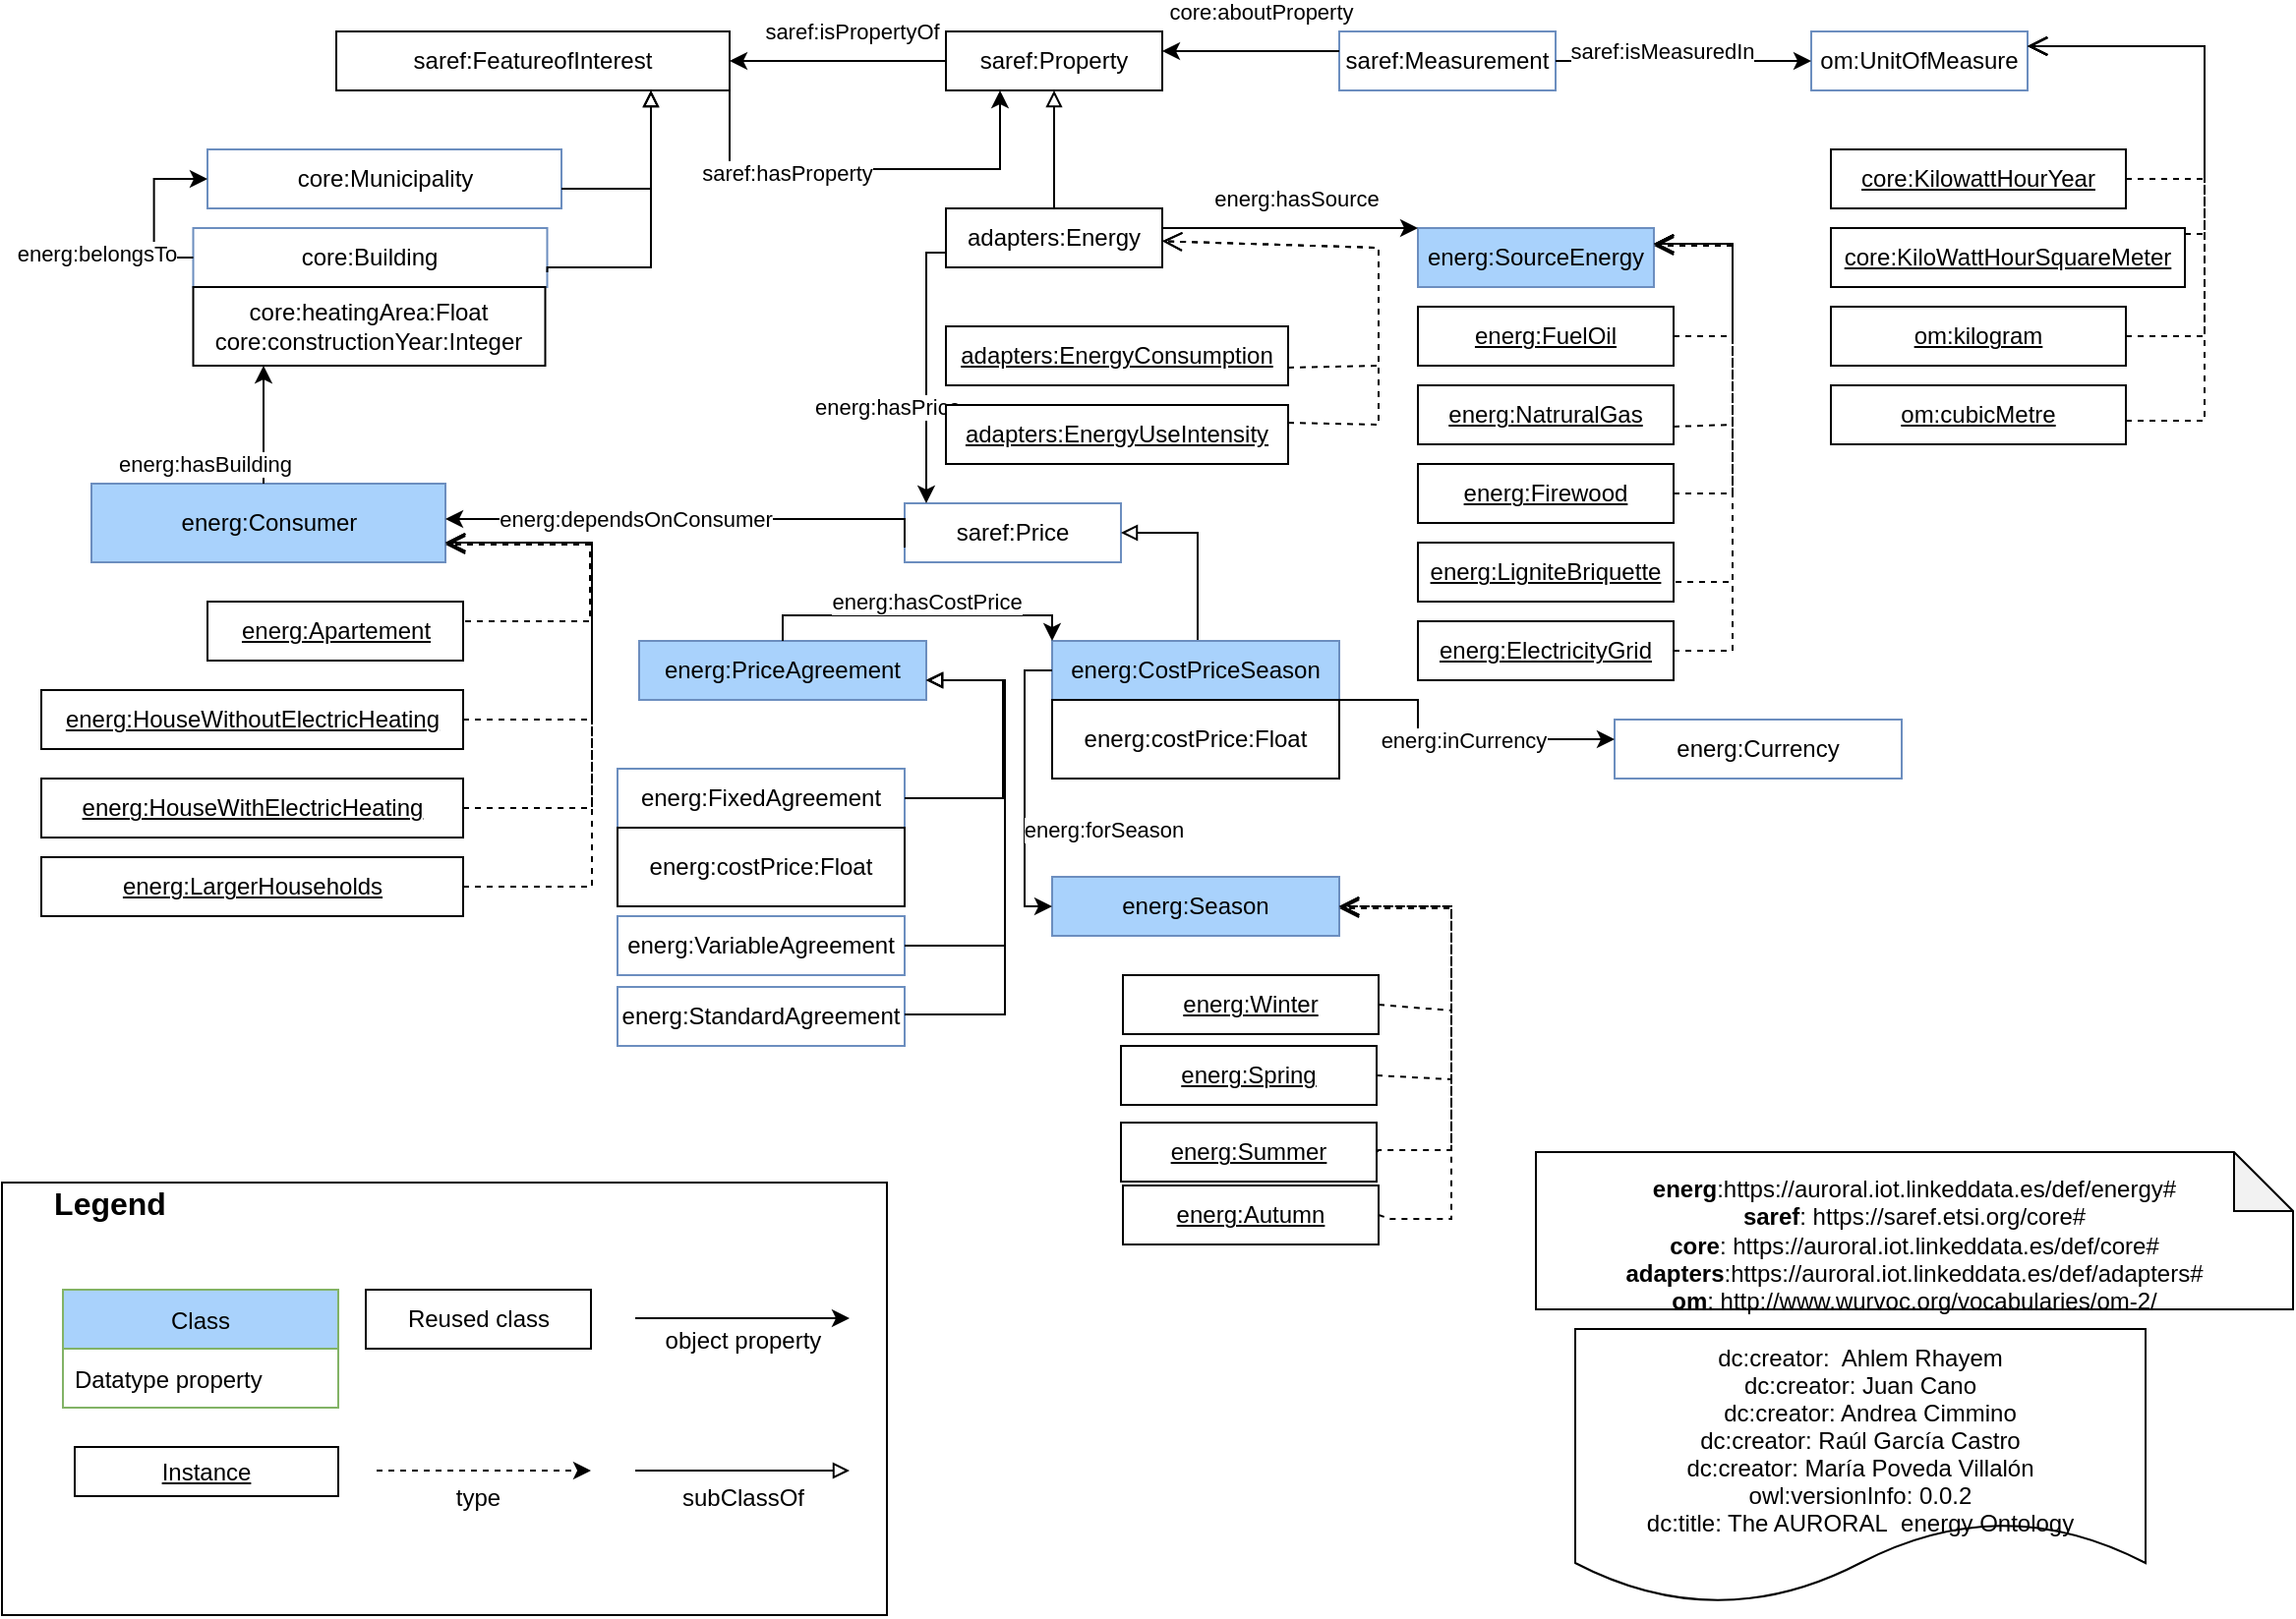 <mxfile version="17.4.2" type="device"><diagram id="x7SGJyMS_2VAvonJNlFj" name="Page-1"><mxGraphModel dx="1342" dy="865" grid="1" gridSize="10" guides="1" tooltips="1" connect="1" arrows="1" fold="1" page="1" pageScale="1" pageWidth="827" pageHeight="1169" math="0" shadow="0"><root><mxCell id="0"/><mxCell id="1" parent="0"/><mxCell id="g0zH96nOjT9wecneinKK-1" value="saref:FeatureofInterest" style="rounded=0;whiteSpace=wrap;html=1;fillColor=#FFFFFF;strokeColor=#000000;" parent="1" vertex="1"><mxGeometry x="260" y="60" width="200" height="30" as="geometry"/></mxCell><mxCell id="g0zH96nOjT9wecneinKK-13" style="edgeStyle=orthogonalEdgeStyle;rounded=0;orthogonalLoop=1;jettySize=auto;html=1;endArrow=classic;endFill=1;entryX=0.25;entryY=1;entryDx=0;entryDy=0;" parent="1" source="g0zH96nOjT9wecneinKK-1" target="jXRsGs3nBoWVNFzLV1JU-29" edge="1"><mxGeometry relative="1" as="geometry"><Array as="points"><mxPoint x="460" y="130"/><mxPoint x="598" y="130"/></Array></mxGeometry></mxCell><mxCell id="5ucOheYLkEhU-QczYXZN-18" value="saref:hasProperty" style="edgeLabel;html=1;align=center;verticalAlign=middle;resizable=0;points=[];" parent="g0zH96nOjT9wecneinKK-13" vertex="1" connectable="0"><mxGeometry x="-0.371" y="-2" relative="1" as="geometry"><mxPoint as="offset"/></mxGeometry></mxCell><mxCell id="g0zH96nOjT9wecneinKK-2" value="adapters:Energy" style="rounded=0;whiteSpace=wrap;html=1;fillColor=#FFFFFF;strokeColor=#000000;" parent="1" vertex="1"><mxGeometry x="570" y="150" width="110" height="30" as="geometry"/></mxCell><mxCell id="g0zH96nOjT9wecneinKK-4" value="core:Municipality" style="rounded=0;whiteSpace=wrap;html=1;fillColor=#FFFFFF;strokeColor=#6c8ebf;" parent="1" vertex="1"><mxGeometry x="194.5" y="120" width="180" height="30" as="geometry"/></mxCell><mxCell id="g0zH96nOjT9wecneinKK-10" style="edgeStyle=orthogonalEdgeStyle;rounded=0;orthogonalLoop=1;jettySize=auto;html=1;endArrow=block;endFill=0;" parent="1" source="g0zH96nOjT9wecneinKK-4" target="g0zH96nOjT9wecneinKK-1" edge="1"><mxGeometry relative="1" as="geometry"><mxPoint x="290" y="295" as="sourcePoint"/><mxPoint x="414" y="240" as="targetPoint"/><Array as="points"><mxPoint x="420" y="140"/></Array></mxGeometry></mxCell><mxCell id="jXRsGs3nBoWVNFzLV1JU-1" value="core:Building" style="rounded=0;whiteSpace=wrap;html=1;fillColor=#FFFFFF;strokeColor=#6c8ebf;" parent="1" vertex="1"><mxGeometry x="187.25" y="160" width="180" height="30" as="geometry"/></mxCell><mxCell id="jXRsGs3nBoWVNFzLV1JU-2" value="core:heatingArea:Float&lt;br&gt;core:constructionYear:Integer" style="rounded=0;whiteSpace=wrap;html=1;snapToPoint=1;points=[[0.1,0],[0.2,0],[0.3,0],[0.4,0],[0.5,0],[0.6,0],[0.7,0],[0.8,0],[0.9,0],[0,0.1],[0,0.3],[0,0.5],[0,0.7],[0,0.9],[0.1,1],[0.2,1],[0.3,1],[0.4,1],[0.5,1],[0.6,1],[0.7,1],[0.8,1],[0.9,1],[1,0.1],[1,0.3],[1,0.5],[1,0.7],[1,0.9]];" parent="1" vertex="1"><mxGeometry x="187.25" y="190" width="179" height="40" as="geometry"/></mxCell><mxCell id="jXRsGs3nBoWVNFzLV1JU-4" style="edgeStyle=orthogonalEdgeStyle;rounded=0;orthogonalLoop=1;jettySize=auto;html=1;endArrow=block;endFill=0;exitX=1;exitY=0.75;exitDx=0;exitDy=0;" parent="1" source="jXRsGs3nBoWVNFzLV1JU-1" target="g0zH96nOjT9wecneinKK-1" edge="1"><mxGeometry relative="1" as="geometry"><mxPoint x="370" y="395" as="sourcePoint"/><mxPoint x="424" y="340" as="targetPoint"/><Array as="points"><mxPoint x="367" y="180"/><mxPoint x="420" y="180"/></Array></mxGeometry></mxCell><mxCell id="jXRsGs3nBoWVNFzLV1JU-5" style="edgeStyle=orthogonalEdgeStyle;rounded=0;orthogonalLoop=1;jettySize=auto;html=1;exitX=0;exitY=0.5;exitDx=0;exitDy=0;endArrow=classic;endFill=1;entryX=0;entryY=0.5;entryDx=0;entryDy=0;" parent="1" source="jXRsGs3nBoWVNFzLV1JU-1" target="g0zH96nOjT9wecneinKK-4" edge="1"><mxGeometry relative="1" as="geometry"><mxPoint x="60" y="360" as="sourcePoint"/><mxPoint x="160" y="360" as="targetPoint"/></mxGeometry></mxCell><mxCell id="jXRsGs3nBoWVNFzLV1JU-16" value="energ:belongsTo" style="edgeLabel;html=1;align=center;verticalAlign=middle;resizable=0;points=[];" parent="jXRsGs3nBoWVNFzLV1JU-5" vertex="1" connectable="0"><mxGeometry x="-0.143" y="2" relative="1" as="geometry"><mxPoint x="-28" y="15" as="offset"/></mxGeometry></mxCell><mxCell id="jXRsGs3nBoWVNFzLV1JU-13" value="&lt;u&gt;energ:LargerHouseholds&lt;/u&gt;" style="rounded=0;whiteSpace=wrap;html=1;snapToPoint=1;points=[[0.1,0],[0.2,0],[0.3,0],[0.4,0],[0.5,0],[0.6,0],[0.7,0],[0.8,0],[0.9,0],[0,0.1],[0,0.3],[0,0.5],[0,0.7],[0,0.9],[0.1,1],[0.2,1],[0.3,1],[0.4,1],[0.5,1],[0.6,1],[0.7,1],[0.8,1],[0.9,1],[1,0.1],[1,0.3],[1,0.5],[1,0.7],[1,0.9]];" parent="1" vertex="1"><mxGeometry x="110" y="480" width="214.5" height="30" as="geometry"/></mxCell><mxCell id="jXRsGs3nBoWVNFzLV1JU-17" value="saref:Price" style="rounded=0;whiteSpace=wrap;html=1;fillColor=#FFFFFF;strokeColor=#6c8ebf;" parent="1" vertex="1"><mxGeometry x="549" y="300" width="110" height="30" as="geometry"/></mxCell><mxCell id="jXRsGs3nBoWVNFzLV1JU-18" style="edgeStyle=orthogonalEdgeStyle;rounded=0;orthogonalLoop=1;jettySize=auto;html=1;exitX=0;exitY=0.75;exitDx=0;exitDy=0;endArrow=classic;endFill=1;" parent="1" source="g0zH96nOjT9wecneinKK-2" target="jXRsGs3nBoWVNFzLV1JU-17" edge="1"><mxGeometry relative="1" as="geometry"><mxPoint x="610" y="309" as="sourcePoint"/><mxPoint x="710" y="309" as="targetPoint"/><Array as="points"><mxPoint x="560" y="173"/></Array></mxGeometry></mxCell><mxCell id="jXRsGs3nBoWVNFzLV1JU-19" value="energ:hasPrice" style="edgeLabel;html=1;align=center;verticalAlign=middle;resizable=0;points=[];" parent="jXRsGs3nBoWVNFzLV1JU-18" vertex="1" connectable="0"><mxGeometry x="0.225" y="-1" relative="1" as="geometry"><mxPoint x="-19" y="4" as="offset"/></mxGeometry></mxCell><mxCell id="jXRsGs3nBoWVNFzLV1JU-20" value="&lt;u&gt;adapters:EnergyConsumption&lt;/u&gt;" style="rounded=0;whiteSpace=wrap;html=1;snapToPoint=1;points=[[0.1,0],[0.2,0],[0.3,0],[0.4,0],[0.5,0],[0.6,0],[0.7,0],[0.8,0],[0.9,0],[0,0.1],[0,0.3],[0,0.5],[0,0.7],[0,0.9],[0.1,1],[0.2,1],[0.3,1],[0.4,1],[0.5,1],[0.6,1],[0.7,1],[0.8,1],[0.9,1],[1,0.1],[1,0.3],[1,0.5],[1,0.7],[1,0.9]];strokeColor=#000000;" parent="1" vertex="1"><mxGeometry x="570" y="210" width="174" height="30" as="geometry"/></mxCell><mxCell id="jXRsGs3nBoWVNFzLV1JU-21" value="&lt;u&gt;adapters:EnergyUseIntensity&lt;/u&gt;" style="rounded=0;whiteSpace=wrap;html=1;snapToPoint=1;points=[[0.1,0],[0.2,0],[0.3,0],[0.4,0],[0.5,0],[0.6,0],[0.7,0],[0.8,0],[0.9,0],[0,0.1],[0,0.3],[0,0.5],[0,0.7],[0,0.9],[0.1,1],[0.2,1],[0.3,1],[0.4,1],[0.5,1],[0.6,1],[0.7,1],[0.8,1],[0.9,1],[1,0.1],[1,0.3],[1,0.5],[1,0.7],[1,0.9]];" parent="1" vertex="1"><mxGeometry x="570" y="250" width="174" height="30" as="geometry"/></mxCell><mxCell id="jXRsGs3nBoWVNFzLV1JU-22" value="" style="endArrow=open;html=1;fontColor=#000099;endFill=0;dashed=1;endSize=8;rounded=0;exitX=1;exitY=0.7;exitDx=0;exitDy=0;" parent="1" source="jXRsGs3nBoWVNFzLV1JU-20" target="g0zH96nOjT9wecneinKK-2" edge="1"><mxGeometry width="50" height="50" relative="1" as="geometry"><mxPoint x="736" y="280" as="sourcePoint"/><mxPoint x="680" y="165" as="targetPoint"/><Array as="points"><mxPoint x="790" y="230"/><mxPoint x="790" y="170"/></Array></mxGeometry></mxCell><mxCell id="jXRsGs3nBoWVNFzLV1JU-26" value="" style="endArrow=open;html=1;fontColor=#000099;endFill=0;dashed=1;endSize=8;rounded=0;exitX=1;exitY=0.3;exitDx=0;exitDy=0;" parent="1" source="jXRsGs3nBoWVNFzLV1JU-21" target="g0zH96nOjT9wecneinKK-2" edge="1"><mxGeometry width="50" height="50" relative="1" as="geometry"><mxPoint x="786" y="315" as="sourcePoint"/><mxPoint x="660" y="225" as="targetPoint"/><Array as="points"><mxPoint x="790" y="260"/><mxPoint x="790" y="170"/></Array></mxGeometry></mxCell><mxCell id="jXRsGs3nBoWVNFzLV1JU-28" style="edgeStyle=orthogonalEdgeStyle;rounded=0;orthogonalLoop=1;jettySize=auto;html=1;endArrow=block;endFill=0;entryX=1;entryY=0.5;entryDx=0;entryDy=0;" parent="1" target="jXRsGs3nBoWVNFzLV1JU-17" edge="1"><mxGeometry relative="1" as="geometry"><mxPoint x="698" y="370" as="sourcePoint"/><mxPoint x="751" y="382.5" as="targetPoint"/><Array as="points"><mxPoint x="698" y="315"/></Array></mxGeometry></mxCell><mxCell id="jXRsGs3nBoWVNFzLV1JU-29" value="saref:Property" style="rounded=0;whiteSpace=wrap;html=1;fillColor=#FFFFFF;strokeColor=#000000;" parent="1" vertex="1"><mxGeometry x="570" y="60" width="110" height="30" as="geometry"/></mxCell><mxCell id="jXRsGs3nBoWVNFzLV1JU-30" style="edgeStyle=orthogonalEdgeStyle;rounded=0;orthogonalLoop=1;jettySize=auto;html=1;endArrow=block;endFill=0;" parent="1" source="g0zH96nOjT9wecneinKK-2" target="jXRsGs3nBoWVNFzLV1JU-29" edge="1"><mxGeometry relative="1" as="geometry"><mxPoint x="685" y="205" as="sourcePoint"/><mxPoint x="670" y="70" as="targetPoint"/><Array as="points"/></mxGeometry></mxCell><mxCell id="jXRsGs3nBoWVNFzLV1JU-31" value="energ:SourceEnergy" style="rounded=0;whiteSpace=wrap;html=1;fillColor=#A9D2FC;strokeColor=#6c8ebf;" parent="1" vertex="1"><mxGeometry x="810" y="160" width="120" height="30" as="geometry"/></mxCell><mxCell id="jXRsGs3nBoWVNFzLV1JU-34" value="&lt;u&gt;energ:FuelOil&lt;/u&gt;" style="rounded=0;whiteSpace=wrap;html=1;snapToPoint=1;points=[[0.1,0],[0.2,0],[0.3,0],[0.4,0],[0.5,0],[0.6,0],[0.7,0],[0.8,0],[0.9,0],[0,0.1],[0,0.3],[0,0.5],[0,0.7],[0,0.9],[0.1,1],[0.2,1],[0.3,1],[0.4,1],[0.5,1],[0.6,1],[0.7,1],[0.8,1],[0.9,1],[1,0.1],[1,0.3],[1,0.5],[1,0.7],[1,0.9]];" parent="1" vertex="1"><mxGeometry x="810" y="200" width="130" height="30" as="geometry"/></mxCell><mxCell id="jXRsGs3nBoWVNFzLV1JU-35" value="&lt;u&gt;energ:NatruralGas&lt;/u&gt;" style="rounded=0;whiteSpace=wrap;html=1;snapToPoint=1;points=[[0.1,0],[0.2,0],[0.3,0],[0.4,0],[0.5,0],[0.6,0],[0.7,0],[0.8,0],[0.9,0],[0,0.1],[0,0.3],[0,0.5],[0,0.7],[0,0.9],[0.1,1],[0.2,1],[0.3,1],[0.4,1],[0.5,1],[0.6,1],[0.7,1],[0.8,1],[0.9,1],[1,0.1],[1,0.3],[1,0.5],[1,0.7],[1,0.9]];" parent="1" vertex="1"><mxGeometry x="810" y="240" width="130" height="30" as="geometry"/></mxCell><mxCell id="jXRsGs3nBoWVNFzLV1JU-36" value="&lt;u&gt;energ:Firewood&lt;/u&gt;" style="rounded=0;whiteSpace=wrap;html=1;snapToPoint=1;points=[[0.1,0],[0.2,0],[0.3,0],[0.4,0],[0.5,0],[0.6,0],[0.7,0],[0.8,0],[0.9,0],[0,0.1],[0,0.3],[0,0.5],[0,0.7],[0,0.9],[0.1,1],[0.2,1],[0.3,1],[0.4,1],[0.5,1],[0.6,1],[0.7,1],[0.8,1],[0.9,1],[1,0.1],[1,0.3],[1,0.5],[1,0.7],[1,0.9]];" parent="1" vertex="1"><mxGeometry x="810" y="280" width="130" height="30" as="geometry"/></mxCell><mxCell id="jXRsGs3nBoWVNFzLV1JU-37" value="&lt;u&gt;energ:LigniteBriquette&lt;/u&gt;" style="rounded=0;whiteSpace=wrap;html=1;snapToPoint=1;points=[[0.1,0],[0.2,0],[0.3,0],[0.4,0],[0.5,0],[0.6,0],[0.7,0],[0.8,0],[0.9,0],[0,0.1],[0,0.3],[0,0.5],[0,0.7],[0,0.9],[0.1,1],[0.2,1],[0.3,1],[0.4,1],[0.5,1],[0.6,1],[0.7,1],[0.8,1],[0.9,1],[1,0.1],[1,0.3],[1,0.5],[1,0.7],[1,0.9]];" parent="1" vertex="1"><mxGeometry x="810" y="320" width="130" height="30" as="geometry"/></mxCell><mxCell id="713faTVkF-1HJnTwqdIZ-1" value="energ:Consumer" style="rounded=0;whiteSpace=wrap;html=1;fillColor=#A9D2FC;strokeColor=#6c8ebf;" parent="1" vertex="1"><mxGeometry x="135.5" y="290" width="180" height="40" as="geometry"/></mxCell><mxCell id="713faTVkF-1HJnTwqdIZ-2" style="edgeStyle=orthogonalEdgeStyle;rounded=0;orthogonalLoop=1;jettySize=auto;html=1;exitX=0;exitY=0.75;exitDx=0;exitDy=0;endArrow=classic;endFill=1;" parent="1" source="jXRsGs3nBoWVNFzLV1JU-17" target="713faTVkF-1HJnTwqdIZ-1" edge="1"><mxGeometry relative="1" as="geometry"><mxPoint x="489" y="405" as="sourcePoint"/><mxPoint x="450" y="555" as="targetPoint"/><Array as="points"><mxPoint x="549" y="308"/></Array></mxGeometry></mxCell><mxCell id="713faTVkF-1HJnTwqdIZ-3" value="energ:dependsOnConsumer" style="edgeLabel;html=1;align=center;verticalAlign=middle;resizable=0;points=[];" parent="713faTVkF-1HJnTwqdIZ-2" vertex="1" connectable="0"><mxGeometry x="0.225" y="-1" relative="1" as="geometry"><mxPoint y="1" as="offset"/></mxGeometry></mxCell><mxCell id="713faTVkF-1HJnTwqdIZ-5" value="saref:Measurement" style="rounded=0;whiteSpace=wrap;html=1;fillColor=#FFFFFF;strokeColor=#6c8ebf;" parent="1" vertex="1"><mxGeometry x="770" y="60" width="110" height="30" as="geometry"/></mxCell><mxCell id="713faTVkF-1HJnTwqdIZ-6" style="edgeStyle=orthogonalEdgeStyle;rounded=0;orthogonalLoop=1;jettySize=auto;html=1;endArrow=classic;endFill=1;" parent="1" source="713faTVkF-1HJnTwqdIZ-5" target="jXRsGs3nBoWVNFzLV1JU-29" edge="1"><mxGeometry relative="1" as="geometry"><Array as="points"><mxPoint x="730" y="70"/><mxPoint x="730" y="70"/></Array><mxPoint x="620" y="120" as="sourcePoint"/><mxPoint x="720" y="15" as="targetPoint"/></mxGeometry></mxCell><mxCell id="5ucOheYLkEhU-QczYXZN-21" value="core:aboutProperty" style="edgeLabel;html=1;align=center;verticalAlign=middle;resizable=0;points=[];" parent="713faTVkF-1HJnTwqdIZ-6" vertex="1" connectable="0"><mxGeometry x="0.382" y="-1" relative="1" as="geometry"><mxPoint x="22" y="-19" as="offset"/></mxGeometry></mxCell><mxCell id="713faTVkF-1HJnTwqdIZ-8" value="om:UnitOfMeasure" style="rounded=0;whiteSpace=wrap;html=1;fillColor=#FFFFFF;strokeColor=#6c8ebf;" parent="1" vertex="1"><mxGeometry x="1010" y="60" width="110" height="30" as="geometry"/></mxCell><mxCell id="713faTVkF-1HJnTwqdIZ-9" style="edgeStyle=orthogonalEdgeStyle;rounded=0;orthogonalLoop=1;jettySize=auto;html=1;endArrow=classic;endFill=1;exitX=1;exitY=0.5;exitDx=0;exitDy=0;" parent="1" source="713faTVkF-1HJnTwqdIZ-5" target="713faTVkF-1HJnTwqdIZ-8" edge="1"><mxGeometry relative="1" as="geometry"><Array as="points"><mxPoint x="951" y="75"/></Array><mxPoint x="984.5" y="80" as="sourcePoint"/><mxPoint x="1205.5" y="50" as="targetPoint"/></mxGeometry></mxCell><mxCell id="713faTVkF-1HJnTwqdIZ-10" value="saref:isMeasuredIn" style="edgeLabel;html=1;align=center;verticalAlign=middle;resizable=0;points=[];" parent="713faTVkF-1HJnTwqdIZ-9" vertex="1" connectable="0"><mxGeometry x="-0.241" y="-2" relative="1" as="geometry"><mxPoint x="4" y="-7" as="offset"/></mxGeometry></mxCell><mxCell id="5ucOheYLkEhU-QczYXZN-1" value="&lt;u&gt;energ:ElectricityGrid&lt;/u&gt;" style="rounded=0;whiteSpace=wrap;html=1;snapToPoint=1;points=[[0.1,0],[0.2,0],[0.3,0],[0.4,0],[0.5,0],[0.6,0],[0.7,0],[0.8,0],[0.9,0],[0,0.1],[0,0.3],[0,0.5],[0,0.7],[0,0.9],[0.1,1],[0.2,1],[0.3,1],[0.4,1],[0.5,1],[0.6,1],[0.7,1],[0.8,1],[0.9,1],[1,0.1],[1,0.3],[1,0.5],[1,0.7],[1,0.9]];" parent="1" vertex="1"><mxGeometry x="810" y="360" width="130" height="30" as="geometry"/></mxCell><mxCell id="5ucOheYLkEhU-QczYXZN-2" style="edgeStyle=orthogonalEdgeStyle;rounded=0;orthogonalLoop=1;jettySize=auto;html=1;endArrow=classic;endFill=1;exitX=1;exitY=0.25;exitDx=0;exitDy=0;entryX=0;entryY=0;entryDx=0;entryDy=0;" parent="1" source="g0zH96nOjT9wecneinKK-2" target="jXRsGs3nBoWVNFzLV1JU-31" edge="1"><mxGeometry relative="1" as="geometry"><Array as="points"><mxPoint x="680" y="160"/></Array><mxPoint x="660" y="230" as="sourcePoint"/><mxPoint x="1006.5" y="140" as="targetPoint"/></mxGeometry></mxCell><mxCell id="5ucOheYLkEhU-QczYXZN-3" value="energ:hasSource" style="edgeLabel;html=1;align=center;verticalAlign=middle;resizable=0;points=[];" parent="5ucOheYLkEhU-QczYXZN-2" vertex="1" connectable="0"><mxGeometry x="-0.14" y="-1" relative="1" as="geometry"><mxPoint x="13" y="-16" as="offset"/></mxGeometry></mxCell><mxCell id="5ucOheYLkEhU-QczYXZN-6" value="&lt;div&gt;&amp;nbsp;&lt;/div&gt;&lt;b&gt;energ&lt;/b&gt;:https://auroral.iot.linkeddata.es/def/energy#&lt;br&gt;&lt;b&gt;saref&lt;/b&gt;:&amp;nbsp;https://saref.etsi.org/core#&lt;br&gt;&lt;b&gt;core&lt;/b&gt;:&amp;nbsp;https://auroral.iot.linkeddata.es/def/core#&lt;br&gt;&lt;b&gt;adapters&lt;/b&gt;:https://auroral.iot.linkeddata.es/def/adapters#&lt;br&gt;&lt;b&gt;om&lt;/b&gt;: http://www.wurvoc.org/vocabularies/om-2/&lt;br&gt;" style="shape=note;whiteSpace=wrap;html=1;backgroundOutline=1;darkOpacity=0.05;" parent="1" vertex="1"><mxGeometry x="870" y="630" width="385" height="80" as="geometry"/></mxCell><mxCell id="5ucOheYLkEhU-QczYXZN-8" value="&lt;u&gt;core:KilowattHourYear&lt;/u&gt;" style="rounded=0;whiteSpace=wrap;html=1;snapToPoint=1;points=[[0.1,0],[0.2,0],[0.3,0],[0.4,0],[0.5,0],[0.6,0],[0.7,0],[0.8,0],[0.9,0],[0,0.1],[0,0.3],[0,0.5],[0,0.7],[0,0.9],[0.1,1],[0.2,1],[0.3,1],[0.4,1],[0.5,1],[0.6,1],[0.7,1],[0.8,1],[0.9,1],[1,0.1],[1,0.3],[1,0.5],[1,0.7],[1,0.9]];" parent="1" vertex="1"><mxGeometry x="1020" y="120" width="150" height="30" as="geometry"/></mxCell><mxCell id="5ucOheYLkEhU-QczYXZN-9" value="&lt;u&gt;core:KiloWattHourSquareMeter&lt;/u&gt;" style="rounded=0;whiteSpace=wrap;html=1;snapToPoint=1;points=[[0.1,0],[0.2,0],[0.3,0],[0.4,0],[0.5,0],[0.6,0],[0.7,0],[0.8,0],[0.9,0],[0,0.1],[0,0.3],[0,0.5],[0,0.7],[0,0.9],[0.1,1],[0.2,1],[0.3,1],[0.4,1],[0.5,1],[0.6,1],[0.7,1],[0.8,1],[0.9,1],[1,0.1],[1,0.3],[1,0.5],[1,0.7],[1,0.9]];" parent="1" vertex="1"><mxGeometry x="1020" y="160" width="180" height="30" as="geometry"/></mxCell><mxCell id="5ucOheYLkEhU-QczYXZN-10" value="&lt;u&gt;om:kilogram&lt;/u&gt;&lt;span style=&quot;color: rgba(0 , 0 , 0 , 0) ; font-family: monospace ; font-size: 0px&quot;&gt;%3CmxGraphModel%3E%3Croot%3E%3CmxCell%20id%3D%220%22%2F%3E%3CmxCell%20id%3D%221%22%20parent%3D%220%22%2F%3E%3CmxCell%20id%3D%222%22%20value%3D%22%26lt%3Bu%26gt%3Bcore%3AKiloWattSquareMeter%26lt%3B%2Fu%26gt%3B%22%20style%3D%22rounded%3D0%3BwhiteSpace%3Dwrap%3Bhtml%3D1%3BsnapToPoint%3D1%3Bpoints%3D%5B%5B0.1%2C0%5D%2C%5B0.2%2C0%5D%2C%5B0.3%2C0%5D%2C%5B0.4%2C0%5D%2C%5B0.5%2C0%5D%2C%5B0.6%2C0%5D%2C%5B0.7%2C0%5D%2C%5B0.8%2C0%5D%2C%5B0.9%2C0%5D%2C%5B0%2C0.1%5D%2C%5B0%2C0.3%5D%2C%5B0%2C0.5%5D%2C%5B0%2C0.7%5D%2C%5B0%2C0.9%5D%2C%5B0.1%2C1%5D%2C%5B0.2%2C1%5D%2C%5B0.3%2C1%5D%2C%5B0.4%2C1%5D%2C%5B0.5%2C1%5D%2C%5B0.6%2C1%5D%2C%5B0.7%2C1%5D%2C%5B0.8%2C1%5D%2C%5B0.9%2C1%5D%2C%5B1%2C0.1%5D%2C%5B1%2C0.3%5D%2C%5B1%2C0.5%5D%2C%5B1%2C0.7%5D%2C%5B1%2C0.9%5D%5D%3B%22%20vertex%3D%221%22%20parent%3D%221%22%3E%3CmxGeometry%20x%3D%221210%22%20y%3D%22190%22%20width%3D%22150%22%20height%3D%2230%22%20as%3D%22geometry%22%2F%3E%3C%2FmxCell%3E%3C%2Froot%3E%3C%2FmxGraphModel%3E&lt;/span&gt;" style="rounded=0;whiteSpace=wrap;html=1;snapToPoint=1;points=[[0.1,0],[0.2,0],[0.3,0],[0.4,0],[0.5,0],[0.6,0],[0.7,0],[0.8,0],[0.9,0],[0,0.1],[0,0.3],[0,0.5],[0,0.7],[0,0.9],[0.1,1],[0.2,1],[0.3,1],[0.4,1],[0.5,1],[0.6,1],[0.7,1],[0.8,1],[0.9,1],[1,0.1],[1,0.3],[1,0.5],[1,0.7],[1,0.9]];" parent="1" vertex="1"><mxGeometry x="1020" y="200" width="150" height="30" as="geometry"/></mxCell><mxCell id="5ucOheYLkEhU-QczYXZN-11" value="&lt;u&gt;om:cubicMetre&lt;/u&gt;&lt;span style=&quot;color: rgba(0 , 0 , 0 , 0) ; font-family: monospace ; font-size: 0px&quot;&gt;%3CmxGraphModel%3E%3Croot%3E%3CmxCell%20id%3D%220%22%2F%3E%3CmxCell%20id%3D%221%22%20parent%3D%220%22%2F%3E%3CmxCell%20id%3D%222%22%20value%3D%22%26lt%3Bu%26gt%3Bcore%3AKiloWattSquareMeter%26lt%3B%2Fu%26gt%3B%22%20style%3D%22rounded%3D0%3BwhiteSpace%3Dwrap%3Bhtml%3D1%3BsnapToPoint%3D1%3Bpoints%3D%5B%5B0.1%2C0%5D%2C%5B0.2%2C0%5D%2C%5B0.3%2C0%5D%2C%5B0.4%2C0%5D%2C%5B0.5%2C0%5D%2C%5B0.6%2C0%5D%2C%5B0.7%2C0%5D%2C%5B0.8%2C0%5D%2C%5B0.9%2C0%5D%2C%5B0%2C0.1%5D%2C%5B0%2C0.3%5D%2C%5B0%2C0.5%5D%2C%5B0%2C0.7%5D%2C%5B0%2C0.9%5D%2C%5B0.1%2C1%5D%2C%5B0.2%2C1%5D%2C%5B0.3%2C1%5D%2C%5B0.4%2C1%5D%2C%5B0.5%2C1%5D%2C%5B0.6%2C1%5D%2C%5B0.7%2C1%5D%2C%5B0.8%2C1%5D%2C%5B0.9%2C1%5D%2C%5B1%2C0.1%5D%2C%5B1%2C0.3%5D%2C%5B1%2C0.5%5D%2C%5B1%2C0.7%5D%2C%5B1%2C0.9%5D%5D%3B%22%20vertex%3D%221%22%20parent%3D%221%22%3E%3CmxGeometry%20x%3D%221210%22%20y%3D%22190%22%20width%3D%22150%22%20height%3D%2230%22%20as%3D%22geometry%22%2F%3E%3C%2FmxCell%3E%3C%2Froot%3E%3C%2FmxGraphModel%3E&lt;/span&gt;" style="rounded=0;whiteSpace=wrap;html=1;snapToPoint=1;points=[[0.1,0],[0.2,0],[0.3,0],[0.4,0],[0.5,0],[0.6,0],[0.7,0],[0.8,0],[0.9,0],[0,0.1],[0,0.3],[0,0.5],[0,0.7],[0,0.9],[0.1,1],[0.2,1],[0.3,1],[0.4,1],[0.5,1],[0.6,1],[0.7,1],[0.8,1],[0.9,1],[1,0.1],[1,0.3],[1,0.5],[1,0.7],[1,0.9]];" parent="1" vertex="1"><mxGeometry x="1020" y="240" width="150" height="30" as="geometry"/></mxCell><mxCell id="5ucOheYLkEhU-QczYXZN-16" style="edgeStyle=orthogonalEdgeStyle;rounded=0;orthogonalLoop=1;jettySize=auto;html=1;endArrow=classic;endFill=1;" parent="1" source="713faTVkF-1HJnTwqdIZ-1" target="jXRsGs3nBoWVNFzLV1JU-2" edge="1"><mxGeometry relative="1" as="geometry"><mxPoint x="190" y="405" as="sourcePoint"/><mxPoint x="190" y="305" as="targetPoint"/><Array as="points"><mxPoint x="270" y="310"/></Array></mxGeometry></mxCell><mxCell id="5ucOheYLkEhU-QczYXZN-17" value="energ:hasBuilding" style="edgeLabel;html=1;align=center;verticalAlign=middle;resizable=0;points=[];" parent="5ucOheYLkEhU-QczYXZN-16" vertex="1" connectable="0"><mxGeometry x="-0.143" y="2" relative="1" as="geometry"><mxPoint x="-28" y="15" as="offset"/></mxGeometry></mxCell><mxCell id="5ucOheYLkEhU-QczYXZN-19" style="edgeStyle=orthogonalEdgeStyle;rounded=0;orthogonalLoop=1;jettySize=auto;html=1;endArrow=classic;endFill=1;exitX=0;exitY=0.5;exitDx=0;exitDy=0;" parent="1" source="jXRsGs3nBoWVNFzLV1JU-29" target="g0zH96nOjT9wecneinKK-1" edge="1"><mxGeometry relative="1" as="geometry"><Array as="points"><mxPoint x="480" y="75"/><mxPoint x="480" y="75"/></Array><mxPoint x="470" y="237" as="sourcePoint"/><mxPoint x="570" y="140" as="targetPoint"/></mxGeometry></mxCell><mxCell id="5ucOheYLkEhU-QczYXZN-20" value="saref:isPropertyOf" style="edgeLabel;html=1;align=center;verticalAlign=middle;resizable=0;points=[];" parent="5ucOheYLkEhU-QczYXZN-19" vertex="1" connectable="0"><mxGeometry x="-0.371" y="-2" relative="1" as="geometry"><mxPoint x="-14" y="-13" as="offset"/></mxGeometry></mxCell><mxCell id="5ucOheYLkEhU-QczYXZN-22" value="&#10;dc:creator:  Ahlem Rhayem&#10;dc:creator: Juan Cano&#10;   dc:creator: Andrea Cimmino&#10;dc:creator: Raúl García Castro&#10;dc:creator: María Poveda Villalón&#10;owl:versionInfo: 0.0.2&#10;dc:title: The AURORAL  energy Ontology" style="shape=document;boundedLbl=1;" parent="1" vertex="1"><mxGeometry x="890" y="720" width="290" height="140" as="geometry"/></mxCell><mxCell id="n_lG_z_I3ym1Ge2aDYqy-1" value="" style="endArrow=open;html=1;fontColor=#000099;endFill=0;dashed=1;endSize=8;edgeStyle=orthogonalEdgeStyle;arcSize=0;" parent="1" source="jXRsGs3nBoWVNFzLV1JU-34" target="jXRsGs3nBoWVNFzLV1JU-31" edge="1"><mxGeometry width="50" height="50" relative="1" as="geometry"><mxPoint x="940" y="240" as="sourcePoint"/><mxPoint x="910" y="175" as="targetPoint"/><Array as="points"><mxPoint x="970" y="215"/><mxPoint x="970" y="168"/></Array></mxGeometry></mxCell><mxCell id="n_lG_z_I3ym1Ge2aDYqy-2" value="" style="endArrow=open;html=1;fontColor=#000099;endFill=0;dashed=1;endSize=8;edgeStyle=orthogonalEdgeStyle;arcSize=0;" parent="1" source="jXRsGs3nBoWVNFzLV1JU-35" target="jXRsGs3nBoWVNFzLV1JU-31" edge="1"><mxGeometry width="50" height="50" relative="1" as="geometry"><mxPoint x="940" y="283" as="sourcePoint"/><mxPoint x="920" y="168" as="targetPoint"/><Array as="points"><mxPoint x="970" y="260"/><mxPoint x="970" y="168"/></Array></mxGeometry></mxCell><mxCell id="n_lG_z_I3ym1Ge2aDYqy-3" value="" style="endArrow=open;html=1;fontColor=#000099;endFill=0;dashed=1;endSize=8;edgeStyle=orthogonalEdgeStyle;arcSize=0;" parent="1" source="jXRsGs3nBoWVNFzLV1JU-36" target="jXRsGs3nBoWVNFzLV1JU-31" edge="1"><mxGeometry width="50" height="50" relative="1" as="geometry"><mxPoint x="940" y="326" as="sourcePoint"/><mxPoint x="920" y="168.5" as="targetPoint"/><Array as="points"><mxPoint x="970" y="295"/><mxPoint x="970" y="169"/></Array></mxGeometry></mxCell><mxCell id="n_lG_z_I3ym1Ge2aDYqy-4" value="" style="endArrow=open;html=1;fontColor=#000099;endFill=0;dashed=1;endSize=8;edgeStyle=orthogonalEdgeStyle;arcSize=0;exitX=0.9;exitY=1;exitDx=0;exitDy=0;" parent="1" source="jXRsGs3nBoWVNFzLV1JU-37" target="jXRsGs3nBoWVNFzLV1JU-31" edge="1"><mxGeometry width="50" height="50" relative="1" as="geometry"><mxPoint x="940" y="365" as="sourcePoint"/><mxPoint x="920" y="168" as="targetPoint"/><Array as="points"><mxPoint x="940" y="350"/><mxPoint x="940" y="340"/><mxPoint x="970" y="340"/><mxPoint x="970" y="168"/></Array></mxGeometry></mxCell><mxCell id="n_lG_z_I3ym1Ge2aDYqy-5" value="" style="endArrow=open;html=1;fontColor=#000099;endFill=0;dashed=1;endSize=8;edgeStyle=orthogonalEdgeStyle;arcSize=0;" parent="1" source="5ucOheYLkEhU-QczYXZN-1" target="jXRsGs3nBoWVNFzLV1JU-31" edge="1"><mxGeometry width="50" height="50" relative="1" as="geometry"><mxPoint x="940" y="397" as="sourcePoint"/><mxPoint x="920" y="168" as="targetPoint"/><Array as="points"><mxPoint x="970" y="375"/><mxPoint x="970" y="168"/></Array></mxGeometry></mxCell><mxCell id="n_lG_z_I3ym1Ge2aDYqy-6" value="&lt;u&gt;energ:Apartement&lt;/u&gt;" style="rounded=0;whiteSpace=wrap;html=1;snapToPoint=1;points=[[0.1,0],[0.2,0],[0.3,0],[0.4,0],[0.5,0],[0.6,0],[0.7,0],[0.8,0],[0.9,0],[0,0.1],[0,0.3],[0,0.5],[0,0.7],[0,0.9],[0.1,1],[0.2,1],[0.3,1],[0.4,1],[0.5,1],[0.6,1],[0.7,1],[0.8,1],[0.9,1],[1,0.1],[1,0.3],[1,0.5],[1,0.7],[1,0.9]];" parent="1" vertex="1"><mxGeometry x="194.5" y="350" width="130" height="30" as="geometry"/></mxCell><mxCell id="n_lG_z_I3ym1Ge2aDYqy-7" value="&lt;u&gt;energ:HouseWithoutElectricHeating&lt;/u&gt;" style="rounded=0;whiteSpace=wrap;html=1;snapToPoint=1;points=[[0.1,0],[0.2,0],[0.3,0],[0.4,0],[0.5,0],[0.6,0],[0.7,0],[0.8,0],[0.9,0],[0,0.1],[0,0.3],[0,0.5],[0,0.7],[0,0.9],[0.1,1],[0.2,1],[0.3,1],[0.4,1],[0.5,1],[0.6,1],[0.7,1],[0.8,1],[0.9,1],[1,0.1],[1,0.3],[1,0.5],[1,0.7],[1,0.9]];" parent="1" vertex="1"><mxGeometry x="110" y="395" width="214.5" height="30" as="geometry"/></mxCell><mxCell id="n_lG_z_I3ym1Ge2aDYqy-8" value="&lt;u&gt;energ:HouseWithElectricHeating&lt;/u&gt;" style="rounded=0;whiteSpace=wrap;html=1;snapToPoint=1;points=[[0.1,0],[0.2,0],[0.3,0],[0.4,0],[0.5,0],[0.6,0],[0.7,0],[0.8,0],[0.9,0],[0,0.1],[0,0.3],[0,0.5],[0,0.7],[0,0.9],[0.1,1],[0.2,1],[0.3,1],[0.4,1],[0.5,1],[0.6,1],[0.7,1],[0.8,1],[0.9,1],[1,0.1],[1,0.3],[1,0.5],[1,0.7],[1,0.9]];" parent="1" vertex="1"><mxGeometry x="110" y="440" width="214.5" height="30" as="geometry"/></mxCell><mxCell id="n_lG_z_I3ym1Ge2aDYqy-9" value="" style="endArrow=open;html=1;fontColor=#000099;endFill=0;dashed=1;endSize=8;exitX=1;exitY=0.5;exitDx=0;exitDy=0;edgeStyle=orthogonalEdgeStyle;arcSize=0;entryX=1;entryY=0.25;entryDx=0;entryDy=0;" parent="1" source="5ucOheYLkEhU-QczYXZN-8" target="713faTVkF-1HJnTwqdIZ-8" edge="1"><mxGeometry width="50" height="50" relative="1" as="geometry"><mxPoint x="1227.2" y="83.5" as="sourcePoint"/><mxPoint x="1190.0" y="50" as="targetPoint"/><Array as="points"><mxPoint x="1210" y="135"/><mxPoint x="1210" y="68"/></Array></mxGeometry></mxCell><mxCell id="n_lG_z_I3ym1Ge2aDYqy-11" value="" style="endArrow=open;html=1;fontColor=#000099;endFill=0;dashed=1;endSize=8;edgeStyle=orthogonalEdgeStyle;arcSize=0;entryX=1;entryY=0.25;entryDx=0;entryDy=0;exitX=1;exitY=0.1;exitDx=0;exitDy=0;" parent="1" source="5ucOheYLkEhU-QczYXZN-9" target="713faTVkF-1HJnTwqdIZ-8" edge="1"><mxGeometry width="50" height="50" relative="1" as="geometry"><mxPoint x="1180" y="145" as="sourcePoint"/><mxPoint x="1130" y="77.5" as="targetPoint"/><Array as="points"><mxPoint x="1210" y="163"/><mxPoint x="1210" y="68"/></Array></mxGeometry></mxCell><mxCell id="n_lG_z_I3ym1Ge2aDYqy-12" value="" style="endArrow=open;html=1;fontColor=#000099;endFill=0;dashed=1;endSize=8;exitX=1;exitY=0.5;exitDx=0;exitDy=0;edgeStyle=orthogonalEdgeStyle;arcSize=0;entryX=1;entryY=0.25;entryDx=0;entryDy=0;" parent="1" source="5ucOheYLkEhU-QczYXZN-10" target="713faTVkF-1HJnTwqdIZ-8" edge="1"><mxGeometry width="50" height="50" relative="1" as="geometry"><mxPoint x="1170" y="150" as="sourcePoint"/><mxPoint x="1120" y="82.5" as="targetPoint"/><Array as="points"><mxPoint x="1210" y="215"/><mxPoint x="1210" y="68"/></Array></mxGeometry></mxCell><mxCell id="n_lG_z_I3ym1Ge2aDYqy-13" value="" style="endArrow=open;html=1;fontColor=#000099;endFill=0;dashed=1;endSize=8;edgeStyle=orthogonalEdgeStyle;arcSize=0;entryX=1;entryY=0.25;entryDx=0;entryDy=0;" parent="1" target="713faTVkF-1HJnTwqdIZ-8" edge="1"><mxGeometry width="50" height="50" relative="1" as="geometry"><mxPoint x="1170" y="258" as="sourcePoint"/><mxPoint x="1120" y="190" as="targetPoint"/><Array as="points"><mxPoint x="1210" y="258"/><mxPoint x="1210" y="68"/></Array></mxGeometry></mxCell><mxCell id="n_lG_z_I3ym1Ge2aDYqy-20" value="" style="endArrow=open;html=1;fontColor=#000099;endFill=0;dashed=1;endSize=8;exitX=1;exitY=0.5;exitDx=0;exitDy=0;edgeStyle=orthogonalEdgeStyle;arcSize=0;" parent="1" source="n_lG_z_I3ym1Ge2aDYqy-6" target="713faTVkF-1HJnTwqdIZ-1" edge="1"><mxGeometry width="50" height="50" relative="1" as="geometry"><mxPoint x="369" y="388.75" as="sourcePoint"/><mxPoint x="319" y="321.25" as="targetPoint"/><Array as="points"><mxPoint x="325" y="360"/><mxPoint x="389" y="360"/><mxPoint x="389" y="321"/></Array></mxGeometry></mxCell><mxCell id="n_lG_z_I3ym1Ge2aDYqy-21" value="" style="endArrow=open;html=1;fontColor=#000099;endFill=0;dashed=1;endSize=8;edgeStyle=orthogonalEdgeStyle;arcSize=0;" parent="1" source="n_lG_z_I3ym1Ge2aDYqy-7" target="713faTVkF-1HJnTwqdIZ-1" edge="1"><mxGeometry width="50" height="50" relative="1" as="geometry"><mxPoint x="335.5" y="406" as="sourcePoint"/><mxPoint x="326.5" y="362" as="targetPoint"/><Array as="points"><mxPoint x="390" y="410"/><mxPoint x="390" y="320"/></Array></mxGeometry></mxCell><mxCell id="n_lG_z_I3ym1Ge2aDYqy-22" value="" style="endArrow=open;html=1;fontColor=#000099;endFill=0;dashed=1;endSize=8;exitX=1;exitY=0.5;exitDx=0;exitDy=0;edgeStyle=orthogonalEdgeStyle;arcSize=0;" parent="1" source="n_lG_z_I3ym1Ge2aDYqy-8" target="713faTVkF-1HJnTwqdIZ-1" edge="1"><mxGeometry width="50" height="50" relative="1" as="geometry"><mxPoint x="334.5" y="375" as="sourcePoint"/><mxPoint x="325.5" y="331" as="targetPoint"/><Array as="points"><mxPoint x="390" y="455"/><mxPoint x="390" y="320"/></Array></mxGeometry></mxCell><mxCell id="n_lG_z_I3ym1Ge2aDYqy-23" value="" style="endArrow=open;html=1;fontColor=#000099;endFill=0;dashed=1;endSize=8;exitX=1;exitY=0.5;exitDx=0;exitDy=0;edgeStyle=orthogonalEdgeStyle;arcSize=0;" parent="1" source="jXRsGs3nBoWVNFzLV1JU-13" target="713faTVkF-1HJnTwqdIZ-1" edge="1"><mxGeometry width="50" height="50" relative="1" as="geometry"><mxPoint x="344.5" y="385" as="sourcePoint"/><mxPoint x="335.5" y="341" as="targetPoint"/><Array as="points"><mxPoint x="390" y="495"/><mxPoint x="390" y="320"/></Array></mxGeometry></mxCell><mxCell id="GbehQJm9iuV5qYzCONMx-1" value="" style="rounded=0;whiteSpace=wrap;html=1;" parent="1" vertex="1"><mxGeometry x="90" y="645.5" width="450" height="220" as="geometry"/></mxCell><mxCell id="GbehQJm9iuV5qYzCONMx-2" value="Legend" style="text;strokeColor=none;fillColor=none;align=center;verticalAlign=middle;rounded=0;fontStyle=1;fontSize=16;" parent="1" vertex="1"><mxGeometry x="115" y="640" width="60" height="30" as="geometry"/></mxCell><mxCell id="GbehQJm9iuV5qYzCONMx-3" value="Class" style="swimlane;fontStyle=0;childLayout=stackLayout;horizontal=1;startSize=30;horizontalStack=0;resizeParent=1;resizeParentMax=0;resizeLast=0;collapsible=1;marginBottom=0;fillColor=#A9D2FC;strokeColor=#82b366;" parent="1" vertex="1"><mxGeometry x="121" y="700" width="140" height="60" as="geometry"/></mxCell><mxCell id="GbehQJm9iuV5qYzCONMx-4" value="Datatype property" style="text;strokeColor=none;fillColor=none;align=left;verticalAlign=middle;spacingLeft=4;spacingRight=4;overflow=hidden;points=[[0,0.5],[1,0.5]];portConstraint=eastwest;rotatable=0;" parent="GbehQJm9iuV5qYzCONMx-3" vertex="1"><mxGeometry y="30" width="140" height="30" as="geometry"/></mxCell><mxCell id="GbehQJm9iuV5qYzCONMx-5" value="&lt;u&gt;Instance&lt;/u&gt;" style="rounded=0;whiteSpace=wrap;html=1;" parent="1" vertex="1"><mxGeometry x="127" y="780" width="134" height="25" as="geometry"/></mxCell><mxCell id="GbehQJm9iuV5qYzCONMx-6" value="Reused class" style="rounded=0;whiteSpace=wrap;html=1;" parent="1" vertex="1"><mxGeometry x="275" y="700" width="114.5" height="30" as="geometry"/></mxCell><mxCell id="GbehQJm9iuV5qYzCONMx-7" style="edgeStyle=orthogonalEdgeStyle;rounded=0;orthogonalLoop=1;jettySize=auto;html=1;endArrow=classic;endFill=1;dashed=1;" parent="1" edge="1"><mxGeometry relative="1" as="geometry"><mxPoint x="280.5" y="792" as="sourcePoint"/><mxPoint x="389.5" y="792" as="targetPoint"/><Array as="points"><mxPoint x="280.5" y="792"/></Array></mxGeometry></mxCell><mxCell id="GbehQJm9iuV5qYzCONMx-8" style="edgeStyle=orthogonalEdgeStyle;rounded=0;orthogonalLoop=1;jettySize=auto;html=1;endArrow=classic;endFill=1;" parent="1" edge="1"><mxGeometry relative="1" as="geometry"><mxPoint x="412" y="714.5" as="sourcePoint"/><mxPoint x="521" y="714.5" as="targetPoint"/><Array as="points"><mxPoint x="412" y="714.5"/></Array></mxGeometry></mxCell><mxCell id="GbehQJm9iuV5qYzCONMx-9" style="edgeStyle=orthogonalEdgeStyle;rounded=0;orthogonalLoop=1;jettySize=auto;html=1;endArrow=block;endFill=0;" parent="1" edge="1"><mxGeometry relative="1" as="geometry"><mxPoint x="412" y="792" as="sourcePoint"/><mxPoint x="521" y="792" as="targetPoint"/><Array as="points"><mxPoint x="412" y="792"/></Array></mxGeometry></mxCell><mxCell id="GbehQJm9iuV5qYzCONMx-10" value="type" style="text;strokeColor=none;fillColor=none;align=center;verticalAlign=middle;rounded=0;" parent="1" vertex="1"><mxGeometry x="302.25" y="790" width="60" height="30" as="geometry"/></mxCell><mxCell id="GbehQJm9iuV5qYzCONMx-11" value="object property" style="text;strokeColor=none;fillColor=none;align=center;verticalAlign=middle;rounded=0;" parent="1" vertex="1"><mxGeometry x="412" y="710" width="110" height="30" as="geometry"/></mxCell><mxCell id="GbehQJm9iuV5qYzCONMx-12" value="subClassOf" style="text;strokeColor=none;fillColor=none;align=center;verticalAlign=middle;rounded=0;" parent="1" vertex="1"><mxGeometry x="412" y="790" width="110" height="30" as="geometry"/></mxCell><mxCell id="puecOfDG-9x5ep2dRrwm-1" value="energ:CostPriceSeason" style="rounded=0;whiteSpace=wrap;html=1;fillColor=#A9D2FC;strokeColor=#6c8ebf;" parent="1" vertex="1"><mxGeometry x="624" y="370" width="146" height="30" as="geometry"/></mxCell><mxCell id="puecOfDG-9x5ep2dRrwm-6" value="energ:costPrice:Float" style="rounded=0;whiteSpace=wrap;html=1;snapToPoint=1;points=[[0.1,0],[0.2,0],[0.3,0],[0.4,0],[0.5,0],[0.6,0],[0.7,0],[0.8,0],[0.9,0],[0,0.1],[0,0.3],[0,0.5],[0,0.7],[0,0.9],[0.1,1],[0.2,1],[0.3,1],[0.4,1],[0.5,1],[0.6,1],[0.7,1],[0.8,1],[0.9,1],[1,0.1],[1,0.3],[1,0.5],[1,0.7],[1,0.9]];" parent="1" vertex="1"><mxGeometry x="624" y="400" width="146" height="40" as="geometry"/></mxCell><mxCell id="puecOfDG-9x5ep2dRrwm-10" value="energ:Season" style="rounded=0;whiteSpace=wrap;html=1;fillColor=#A9D2FC;strokeColor=#6c8ebf;" parent="1" vertex="1"><mxGeometry x="624" y="490" width="146" height="30" as="geometry"/></mxCell><mxCell id="puecOfDG-9x5ep2dRrwm-11" value="&lt;u&gt;energ:Winter&lt;/u&gt;" style="rounded=0;whiteSpace=wrap;html=1;snapToPoint=1;points=[[0.1,0],[0.2,0],[0.3,0],[0.4,0],[0.5,0],[0.6,0],[0.7,0],[0.8,0],[0.9,0],[0,0.1],[0,0.3],[0,0.5],[0,0.7],[0,0.9],[0.1,1],[0.2,1],[0.3,1],[0.4,1],[0.5,1],[0.6,1],[0.7,1],[0.8,1],[0.9,1],[1,0.1],[1,0.3],[1,0.5],[1,0.7],[1,0.9]];" parent="1" vertex="1"><mxGeometry x="660" y="540" width="130" height="30" as="geometry"/></mxCell><mxCell id="puecOfDG-9x5ep2dRrwm-12" value="&lt;u&gt;energ:Spring&lt;/u&gt;" style="rounded=0;whiteSpace=wrap;html=1;snapToPoint=1;points=[[0.1,0],[0.2,0],[0.3,0],[0.4,0],[0.5,0],[0.6,0],[0.7,0],[0.8,0],[0.9,0],[0,0.1],[0,0.3],[0,0.5],[0,0.7],[0,0.9],[0.1,1],[0.2,1],[0.3,1],[0.4,1],[0.5,1],[0.6,1],[0.7,1],[0.8,1],[0.9,1],[1,0.1],[1,0.3],[1,0.5],[1,0.7],[1,0.9]];" parent="1" vertex="1"><mxGeometry x="659" y="576" width="130" height="30" as="geometry"/></mxCell><mxCell id="puecOfDG-9x5ep2dRrwm-13" value="&lt;u&gt;energ:Summer&lt;/u&gt;" style="rounded=0;whiteSpace=wrap;html=1;snapToPoint=1;points=[[0.1,0],[0.2,0],[0.3,0],[0.4,0],[0.5,0],[0.6,0],[0.7,0],[0.8,0],[0.9,0],[0,0.1],[0,0.3],[0,0.5],[0,0.7],[0,0.9],[0.1,1],[0.2,1],[0.3,1],[0.4,1],[0.5,1],[0.6,1],[0.7,1],[0.8,1],[0.9,1],[1,0.1],[1,0.3],[1,0.5],[1,0.7],[1,0.9]];" parent="1" vertex="1"><mxGeometry x="659" y="615" width="130" height="30" as="geometry"/></mxCell><mxCell id="puecOfDG-9x5ep2dRrwm-14" value="&lt;u&gt;energ:Autumn&lt;/u&gt;" style="rounded=0;whiteSpace=wrap;html=1;snapToPoint=1;points=[[0.1,0],[0.2,0],[0.3,0],[0.4,0],[0.5,0],[0.6,0],[0.7,0],[0.8,0],[0.9,0],[0,0.1],[0,0.3],[0,0.5],[0,0.7],[0,0.9],[0.1,1],[0.2,1],[0.3,1],[0.4,1],[0.5,1],[0.6,1],[0.7,1],[0.8,1],[0.9,1],[1,0.1],[1,0.3],[1,0.5],[1,0.7],[1,0.9]];" parent="1" vertex="1"><mxGeometry x="660" y="647" width="130" height="30" as="geometry"/></mxCell><mxCell id="puecOfDG-9x5ep2dRrwm-15" value="" style="endArrow=open;html=1;fontColor=#000099;endFill=0;dashed=1;endSize=8;edgeStyle=orthogonalEdgeStyle;arcSize=0;" parent="1" source="puecOfDG-9x5ep2dRrwm-11" target="puecOfDG-9x5ep2dRrwm-10" edge="1"><mxGeometry width="50" height="50" relative="1" as="geometry"><mxPoint x="807" y="557.5" as="sourcePoint"/><mxPoint x="757" y="490" as="targetPoint"/><Array as="points"><mxPoint x="827" y="558"/><mxPoint x="827" y="505"/></Array></mxGeometry></mxCell><mxCell id="puecOfDG-9x5ep2dRrwm-16" value="" style="endArrow=open;html=1;fontColor=#000099;endFill=0;dashed=1;endSize=8;edgeStyle=orthogonalEdgeStyle;arcSize=0;" parent="1" source="puecOfDG-9x5ep2dRrwm-12" target="puecOfDG-9x5ep2dRrwm-10" edge="1"><mxGeometry width="50" height="50" relative="1" as="geometry"><mxPoint x="780" y="600" as="sourcePoint"/><mxPoint x="767" y="506" as="targetPoint"/><Array as="points"><mxPoint x="827" y="593"/><mxPoint x="827" y="506"/></Array></mxGeometry></mxCell><mxCell id="puecOfDG-9x5ep2dRrwm-17" value="" style="endArrow=open;html=1;fontColor=#000099;endFill=0;dashed=1;endSize=8;edgeStyle=orthogonalEdgeStyle;arcSize=0;entryX=1;entryY=0.5;entryDx=0;entryDy=0;" parent="1" source="puecOfDG-9x5ep2dRrwm-13" target="puecOfDG-9x5ep2dRrwm-10" edge="1"><mxGeometry width="50" height="50" relative="1" as="geometry"><mxPoint x="790" y="626" as="sourcePoint"/><mxPoint x="770" y="576" as="targetPoint"/><Array as="points"><mxPoint x="790" y="629"/><mxPoint x="827" y="629"/><mxPoint x="827" y="505"/></Array></mxGeometry></mxCell><mxCell id="puecOfDG-9x5ep2dRrwm-18" value="" style="endArrow=open;html=1;fontColor=#000099;endFill=0;dashed=1;endSize=8;edgeStyle=orthogonalEdgeStyle;arcSize=0;" parent="1" source="puecOfDG-9x5ep2dRrwm-14" target="puecOfDG-9x5ep2dRrwm-10" edge="1"><mxGeometry width="50" height="50" relative="1" as="geometry"><mxPoint x="787" y="662" as="sourcePoint"/><mxPoint x="767" y="505" as="targetPoint"/><Array as="points"><mxPoint x="796" y="664"/><mxPoint x="827" y="664"/><mxPoint x="827" y="505"/></Array></mxGeometry></mxCell><mxCell id="puecOfDG-9x5ep2dRrwm-19" style="edgeStyle=orthogonalEdgeStyle;rounded=0;orthogonalLoop=1;jettySize=auto;html=1;endArrow=classic;endFill=1;entryX=0;entryY=0.5;entryDx=0;entryDy=0;" parent="1" source="puecOfDG-9x5ep2dRrwm-1" target="puecOfDG-9x5ep2dRrwm-10" edge="1"><mxGeometry relative="1" as="geometry"><Array as="points"><mxPoint x="610" y="385"/><mxPoint x="610" y="505"/></Array><mxPoint x="580" y="470" as="sourcePoint"/><mxPoint x="490" y="470" as="targetPoint"/></mxGeometry></mxCell><mxCell id="puecOfDG-9x5ep2dRrwm-20" value="energ:forSeason" style="edgeLabel;html=1;align=center;verticalAlign=middle;resizable=0;points=[];" parent="puecOfDG-9x5ep2dRrwm-19" vertex="1" connectable="0"><mxGeometry x="0.382" y="-1" relative="1" as="geometry"><mxPoint x="41" y="-8" as="offset"/></mxGeometry></mxCell><mxCell id="puecOfDG-9x5ep2dRrwm-21" value="energ:PriceAgreement" style="rounded=0;whiteSpace=wrap;html=1;fillColor=#A9D2FC;strokeColor=#6c8ebf;" parent="1" vertex="1"><mxGeometry x="414" y="370" width="146" height="30" as="geometry"/></mxCell><mxCell id="puecOfDG-9x5ep2dRrwm-22" value="energ:FixedAgreement" style="rounded=0;whiteSpace=wrap;html=1;fillColor=#FFFFFF;strokeColor=#6c8ebf;" parent="1" vertex="1"><mxGeometry x="403" y="435" width="146" height="30" as="geometry"/></mxCell><mxCell id="puecOfDG-9x5ep2dRrwm-23" value="energ:VariableAgreement" style="rounded=0;whiteSpace=wrap;html=1;fillColor=#FFFFFF;strokeColor=#6c8ebf;" parent="1" vertex="1"><mxGeometry x="403" y="510" width="146" height="30" as="geometry"/></mxCell><mxCell id="puecOfDG-9x5ep2dRrwm-24" value="energ:StandardAgreement" style="rounded=0;whiteSpace=wrap;html=1;fillColor=#FFFFFF;strokeColor=#6c8ebf;" parent="1" vertex="1"><mxGeometry x="403" y="546" width="146" height="30" as="geometry"/></mxCell><mxCell id="puecOfDG-9x5ep2dRrwm-25" style="edgeStyle=orthogonalEdgeStyle;rounded=0;orthogonalLoop=1;jettySize=auto;html=1;endArrow=block;endFill=0;" parent="1" source="puecOfDG-9x5ep2dRrwm-22" target="puecOfDG-9x5ep2dRrwm-21" edge="1"><mxGeometry relative="1" as="geometry"><mxPoint x="599" y="445" as="sourcePoint"/><mxPoint x="560" y="390" as="targetPoint"/><Array as="points"><mxPoint x="599" y="450"/><mxPoint x="599" y="390"/></Array></mxGeometry></mxCell><mxCell id="puecOfDG-9x5ep2dRrwm-26" style="edgeStyle=orthogonalEdgeStyle;rounded=0;orthogonalLoop=1;jettySize=auto;html=1;endArrow=block;endFill=0;" parent="1" source="puecOfDG-9x5ep2dRrwm-23" target="puecOfDG-9x5ep2dRrwm-21" edge="1"><mxGeometry relative="1" as="geometry"><mxPoint x="559" y="460" as="sourcePoint"/><mxPoint x="570" y="400" as="targetPoint"/><Array as="points"><mxPoint x="600" y="525"/><mxPoint x="600" y="390"/></Array></mxGeometry></mxCell><mxCell id="puecOfDG-9x5ep2dRrwm-27" style="edgeStyle=orthogonalEdgeStyle;rounded=0;orthogonalLoop=1;jettySize=auto;html=1;endArrow=block;endFill=0;" parent="1" source="puecOfDG-9x5ep2dRrwm-24" target="puecOfDG-9x5ep2dRrwm-21" edge="1"><mxGeometry relative="1" as="geometry"><mxPoint x="559" y="520" as="sourcePoint"/><mxPoint x="570" y="460" as="targetPoint"/><Array as="points"><mxPoint x="600" y="560"/><mxPoint x="600" y="390"/></Array></mxGeometry></mxCell><mxCell id="puecOfDG-9x5ep2dRrwm-28" value="energ:costPrice:Float" style="rounded=0;whiteSpace=wrap;html=1;snapToPoint=1;points=[[0.1,0],[0.2,0],[0.3,0],[0.4,0],[0.5,0],[0.6,0],[0.7,0],[0.8,0],[0.9,0],[0,0.1],[0,0.3],[0,0.5],[0,0.7],[0,0.9],[0.1,1],[0.2,1],[0.3,1],[0.4,1],[0.5,1],[0.6,1],[0.7,1],[0.8,1],[0.9,1],[1,0.1],[1,0.3],[1,0.5],[1,0.7],[1,0.9]];" parent="1" vertex="1"><mxGeometry x="403" y="465" width="146" height="40" as="geometry"/></mxCell><mxCell id="puecOfDG-9x5ep2dRrwm-30" value="energ:Currency" style="rounded=0;whiteSpace=wrap;html=1;fillColor=#FFFFFF;strokeColor=#6c8ebf;" parent="1" vertex="1"><mxGeometry x="910" y="410" width="146" height="30" as="geometry"/></mxCell><mxCell id="puecOfDG-9x5ep2dRrwm-31" value="energ:inCurrency" style="edgeStyle=orthogonalEdgeStyle;rounded=0;orthogonalLoop=1;jettySize=auto;endArrow=classic;endFill=1;" parent="1" source="puecOfDG-9x5ep2dRrwm-1" target="puecOfDG-9x5ep2dRrwm-30" edge="1"><mxGeometry x="0.044" relative="1" as="geometry"><mxPoint x="940" y="450" as="targetPoint"/><mxPoint x="800" y="360" as="sourcePoint"/><mxPoint as="offset"/><Array as="points"><mxPoint x="810" y="400"/><mxPoint x="810" y="420"/></Array></mxGeometry></mxCell><mxCell id="puecOfDG-9x5ep2dRrwm-32" style="edgeStyle=orthogonalEdgeStyle;rounded=0;orthogonalLoop=1;jettySize=auto;html=1;exitX=0.5;exitY=0;exitDx=0;exitDy=0;endArrow=classic;endFill=1;" parent="1" source="puecOfDG-9x5ep2dRrwm-21" target="puecOfDG-9x5ep2dRrwm-1" edge="1"><mxGeometry relative="1" as="geometry"><mxPoint x="634" y="356.25" as="sourcePoint"/><mxPoint x="624" y="483.75" as="targetPoint"/><Array as="points"><mxPoint x="487" y="357"/><mxPoint x="624" y="357"/></Array></mxGeometry></mxCell><mxCell id="puecOfDG-9x5ep2dRrwm-33" value="energ:hasCostPrice" style="edgeLabel;html=1;align=center;verticalAlign=middle;resizable=0;points=[];" parent="puecOfDG-9x5ep2dRrwm-32" vertex="1" connectable="0"><mxGeometry x="0.225" y="-1" relative="1" as="geometry"><mxPoint x="-14" y="-8" as="offset"/></mxGeometry></mxCell></root></mxGraphModel></diagram></mxfile>
